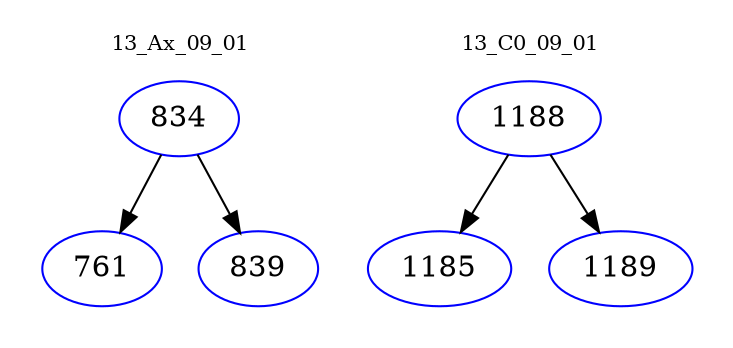 digraph{
subgraph cluster_0 {
color = white
label = "13_Ax_09_01";
fontsize=10;
T0_834 [label="834", color="blue"]
T0_834 -> T0_761 [color="black"]
T0_761 [label="761", color="blue"]
T0_834 -> T0_839 [color="black"]
T0_839 [label="839", color="blue"]
}
subgraph cluster_1 {
color = white
label = "13_C0_09_01";
fontsize=10;
T1_1188 [label="1188", color="blue"]
T1_1188 -> T1_1185 [color="black"]
T1_1185 [label="1185", color="blue"]
T1_1188 -> T1_1189 [color="black"]
T1_1189 [label="1189", color="blue"]
}
}
